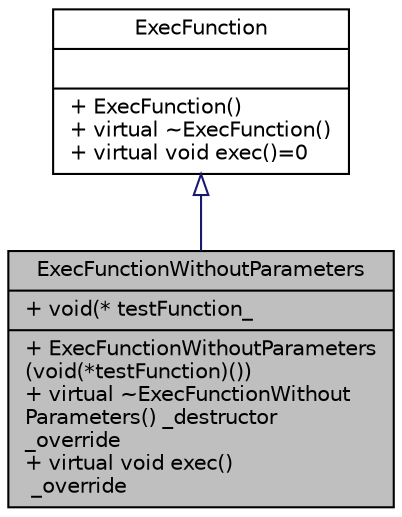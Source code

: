 digraph "ExecFunctionWithoutParameters"
{
 // LATEX_PDF_SIZE
  edge [fontname="Helvetica",fontsize="10",labelfontname="Helvetica",labelfontsize="10"];
  node [fontname="Helvetica",fontsize="10",shape=record];
  Node1 [label="{ExecFunctionWithoutParameters\n|+ void(* testFunction_\l|+  ExecFunctionWithoutParameters\l(void(*testFunction)())\l+ virtual ~ExecFunctionWithout\lParameters() _destructor\l_override\l+ virtual void exec()\l _override\l}",height=0.2,width=0.4,color="black", fillcolor="grey75", style="filled", fontcolor="black",tooltip=" "];
  Node2 -> Node1 [dir="back",color="midnightblue",fontsize="10",style="solid",arrowtail="onormal",fontname="Helvetica"];
  Node2 [label="{ExecFunction\n||+  ExecFunction()\l+ virtual ~ExecFunction()\l+ virtual void exec()=0\l}",height=0.2,width=0.4,color="black", fillcolor="white", style="filled",URL="$classExecFunction.html",tooltip=" "];
}
